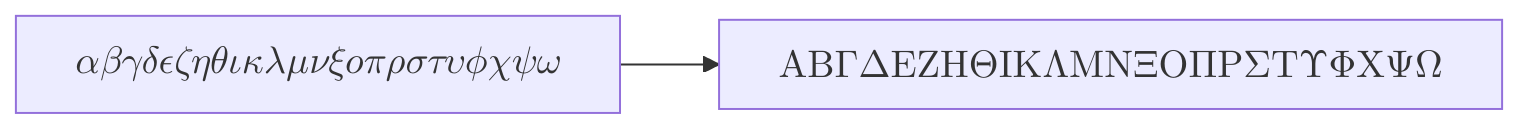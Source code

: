 graph LR
      A["$$\alpha\beta\gamma\delta\epsilon\zeta\eta\theta\iota\kappa\lambda\mu\nu\xi\omicron\pi\rho\sigma\tau\upsilon\phi\chi\psi\omega$$"] --> B["$$\Alpha\Beta\Gamma\Delta\Epsilon\Zeta\Eta\Theta\Iota\Kappa\Lambda\Mu\Nu\Xi\Omicron\Pi\Rho\Sigma\Tau\Upsilon\Phi\Chi\Psi\Omega$$"]